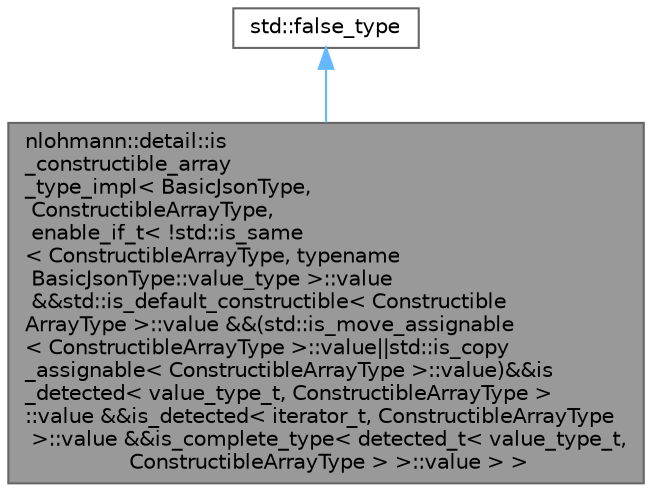 digraph "nlohmann::detail::is_constructible_array_type_impl&lt; BasicJsonType, ConstructibleArrayType, enable_if_t&lt; !std::is_same&lt; ConstructibleArrayType, typename BasicJsonType::value_type &gt;::value &amp;&amp;std::is_default_constructible&lt; ConstructibleArrayType &gt;::value &amp;&amp;(std::is_move_assignable&lt; ConstructibleArrayType &gt;::value||std::is_copy_assignable&lt; ConstructibleArrayType &gt;::value)&amp;&amp;is_detected&lt; value_type_t, ConstructibleArrayType &gt;::value &amp;&amp;is_detected&lt; iterator_t, ConstructibleArrayType &gt;::value &amp;&amp;is_complete_type&lt; detected_t&lt; value_type_t, ConstructibleArrayType &gt; &gt;::value &gt; &gt;"
{
 // LATEX_PDF_SIZE
  bgcolor="transparent";
  edge [fontname=Helvetica,fontsize=10,labelfontname=Helvetica,labelfontsize=10];
  node [fontname=Helvetica,fontsize=10,shape=box,height=0.2,width=0.4];
  Node1 [id="Node000001",label="nlohmann::detail::is\l_constructible_array\l_type_impl\< BasicJsonType,\l ConstructibleArrayType,\l enable_if_t\< !std::is_same\l\< ConstructibleArrayType, typename\l BasicJsonType::value_type \>::value\l &&std::is_default_constructible\< Constructible\lArrayType \>::value &&(std::is_move_assignable\l\< ConstructibleArrayType \>::value\|\|std::is_copy\l_assignable\< ConstructibleArrayType \>::value)&&is\l_detected\< value_type_t, ConstructibleArrayType \>\l::value &&is_detected\< iterator_t, ConstructibleArrayType\l \>::value &&is_complete_type\< detected_t\< value_type_t,\l ConstructibleArrayType \> \>::value \> \>",height=0.2,width=0.4,color="gray40", fillcolor="grey60", style="filled", fontcolor="black",tooltip=" "];
  Node2 -> Node1 [id="edge2_Node000001_Node000002",dir="back",color="steelblue1",style="solid",tooltip=" "];
  Node2 [id="Node000002",label="std::false_type",height=0.2,width=0.4,color="gray40", fillcolor="white", style="filled",tooltip=" "];
}
